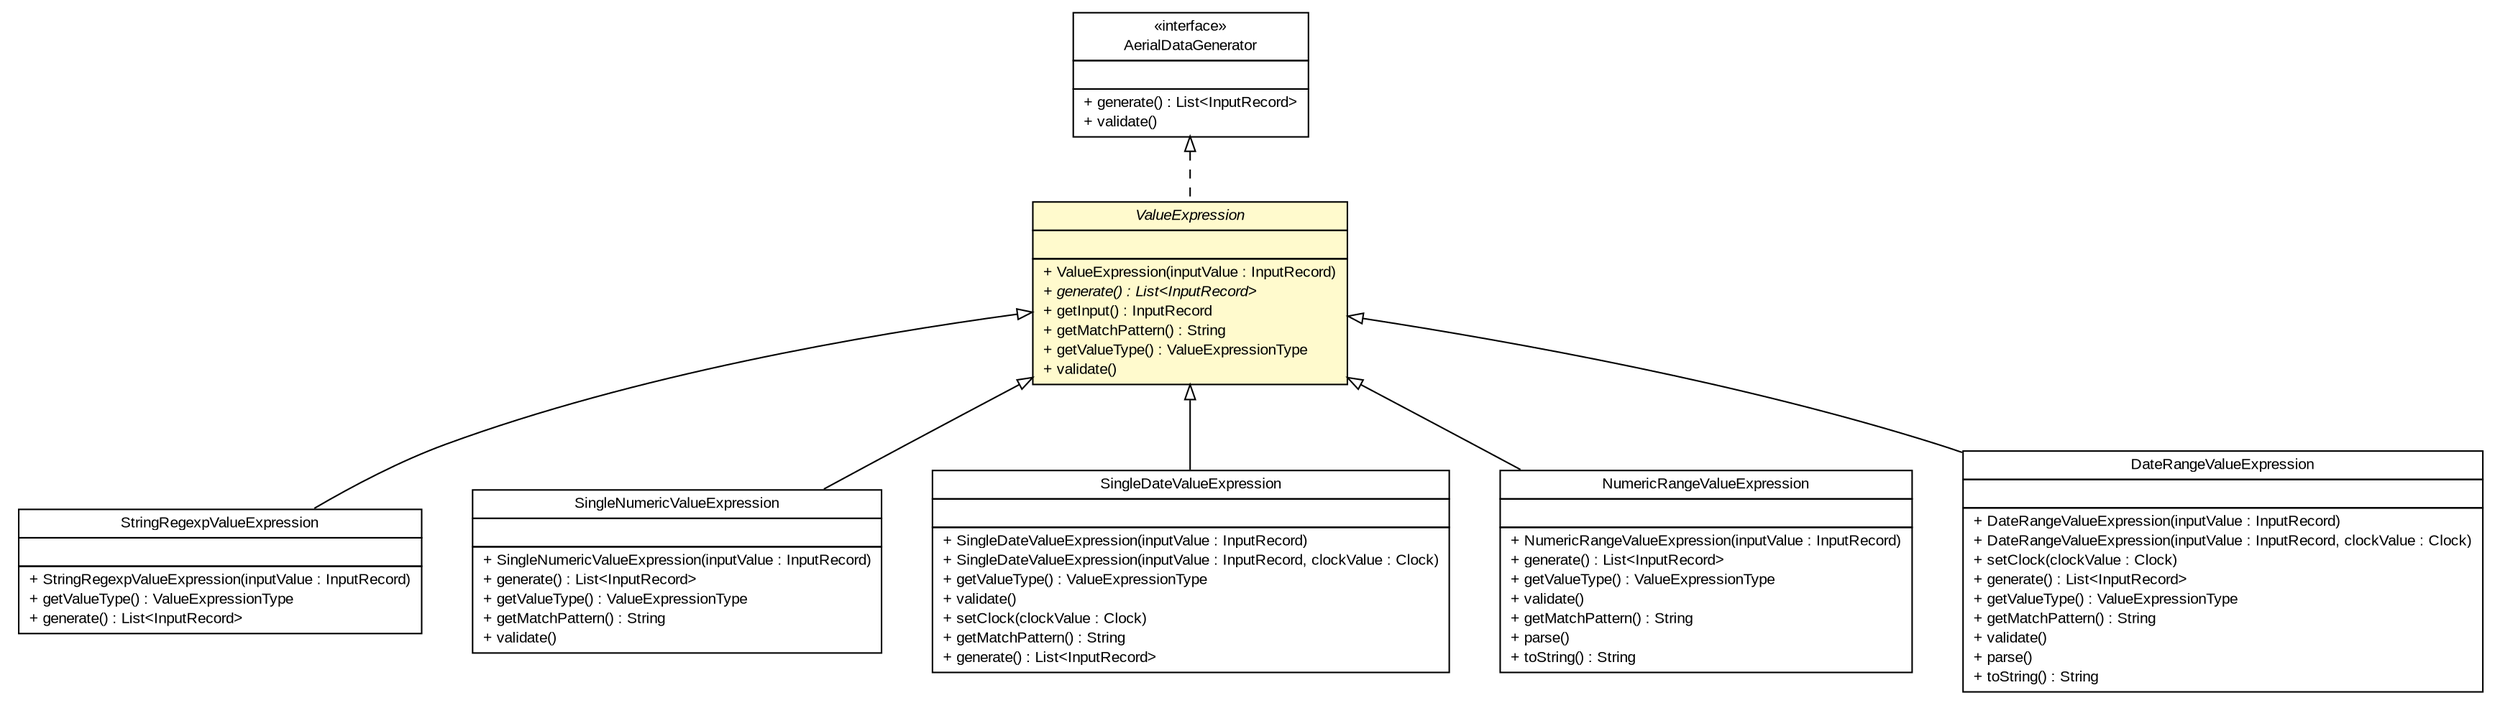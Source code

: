#!/usr/local/bin/dot
#
# Class diagram 
# Generated by UMLGraph version R5_6 (http://www.umlgraph.org/)
#

digraph G {
	edge [fontname="arial",fontsize=10,labelfontname="arial",labelfontsize=10];
	node [fontname="arial",fontsize=10,shape=plaintext];
	nodesep=0.25;
	ranksep=0.5;
	// com.github.mkolisnyk.aerial.AerialDataGenerator
	c2953 [label=<<table title="com.github.mkolisnyk.aerial.AerialDataGenerator" border="0" cellborder="1" cellspacing="0" cellpadding="2" port="p" href="../AerialDataGenerator.html">
		<tr><td><table border="0" cellspacing="0" cellpadding="1">
<tr><td align="center" balign="center"> &#171;interface&#187; </td></tr>
<tr><td align="center" balign="center"> AerialDataGenerator </td></tr>
		</table></td></tr>
		<tr><td><table border="0" cellspacing="0" cellpadding="1">
<tr><td align="left" balign="left">  </td></tr>
		</table></td></tr>
		<tr><td><table border="0" cellspacing="0" cellpadding="1">
<tr><td align="left" balign="left"> + generate() : List&lt;InputRecord&gt; </td></tr>
<tr><td align="left" balign="left"> + validate() </td></tr>
		</table></td></tr>
		</table>>, URL="../AerialDataGenerator.html", fontname="arial", fontcolor="black", fontsize=10.0];
	// com.github.mkolisnyk.aerial.expressions.ValueExpression
	c2983 [label=<<table title="com.github.mkolisnyk.aerial.expressions.ValueExpression" border="0" cellborder="1" cellspacing="0" cellpadding="2" port="p" bgcolor="lemonChiffon" href="./ValueExpression.html">
		<tr><td><table border="0" cellspacing="0" cellpadding="1">
<tr><td align="center" balign="center"><font face="arial italic"> ValueExpression </font></td></tr>
		</table></td></tr>
		<tr><td><table border="0" cellspacing="0" cellpadding="1">
<tr><td align="left" balign="left">  </td></tr>
		</table></td></tr>
		<tr><td><table border="0" cellspacing="0" cellpadding="1">
<tr><td align="left" balign="left"> + ValueExpression(inputValue : InputRecord) </td></tr>
<tr><td align="left" balign="left"><font face="arial italic" point-size="10.0"> + generate() : List&lt;InputRecord&gt; </font></td></tr>
<tr><td align="left" balign="left"> + getInput() : InputRecord </td></tr>
<tr><td align="left" balign="left"> + getMatchPattern() : String </td></tr>
<tr><td align="left" balign="left"> + getValueType() : ValueExpressionType </td></tr>
<tr><td align="left" balign="left"> + validate() </td></tr>
		</table></td></tr>
		</table>>, URL="./ValueExpression.html", fontname="arial", fontcolor="black", fontsize=10.0];
	// com.github.mkolisnyk.aerial.expressions.value.StringRegexpValueExpression
	c2984 [label=<<table title="com.github.mkolisnyk.aerial.expressions.value.StringRegexpValueExpression" border="0" cellborder="1" cellspacing="0" cellpadding="2" port="p" href="./value/StringRegexpValueExpression.html">
		<tr><td><table border="0" cellspacing="0" cellpadding="1">
<tr><td align="center" balign="center"> StringRegexpValueExpression </td></tr>
		</table></td></tr>
		<tr><td><table border="0" cellspacing="0" cellpadding="1">
<tr><td align="left" balign="left">  </td></tr>
		</table></td></tr>
		<tr><td><table border="0" cellspacing="0" cellpadding="1">
<tr><td align="left" balign="left"> + StringRegexpValueExpression(inputValue : InputRecord) </td></tr>
<tr><td align="left" balign="left"> + getValueType() : ValueExpressionType </td></tr>
<tr><td align="left" balign="left"> + generate() : List&lt;InputRecord&gt; </td></tr>
		</table></td></tr>
		</table>>, URL="./value/StringRegexpValueExpression.html", fontname="arial", fontcolor="black", fontsize=10.0];
	// com.github.mkolisnyk.aerial.expressions.value.SingleNumericValueExpression
	c2985 [label=<<table title="com.github.mkolisnyk.aerial.expressions.value.SingleNumericValueExpression" border="0" cellborder="1" cellspacing="0" cellpadding="2" port="p" href="./value/SingleNumericValueExpression.html">
		<tr><td><table border="0" cellspacing="0" cellpadding="1">
<tr><td align="center" balign="center"> SingleNumericValueExpression </td></tr>
		</table></td></tr>
		<tr><td><table border="0" cellspacing="0" cellpadding="1">
<tr><td align="left" balign="left">  </td></tr>
		</table></td></tr>
		<tr><td><table border="0" cellspacing="0" cellpadding="1">
<tr><td align="left" balign="left"> + SingleNumericValueExpression(inputValue : InputRecord) </td></tr>
<tr><td align="left" balign="left"> + generate() : List&lt;InputRecord&gt; </td></tr>
<tr><td align="left" balign="left"> + getValueType() : ValueExpressionType </td></tr>
<tr><td align="left" balign="left"> + getMatchPattern() : String </td></tr>
<tr><td align="left" balign="left"> + validate() </td></tr>
		</table></td></tr>
		</table>>, URL="./value/SingleNumericValueExpression.html", fontname="arial", fontcolor="black", fontsize=10.0];
	// com.github.mkolisnyk.aerial.expressions.value.SingleDateValueExpression
	c2986 [label=<<table title="com.github.mkolisnyk.aerial.expressions.value.SingleDateValueExpression" border="0" cellborder="1" cellspacing="0" cellpadding="2" port="p" href="./value/SingleDateValueExpression.html">
		<tr><td><table border="0" cellspacing="0" cellpadding="1">
<tr><td align="center" balign="center"> SingleDateValueExpression </td></tr>
		</table></td></tr>
		<tr><td><table border="0" cellspacing="0" cellpadding="1">
<tr><td align="left" balign="left">  </td></tr>
		</table></td></tr>
		<tr><td><table border="0" cellspacing="0" cellpadding="1">
<tr><td align="left" balign="left"> + SingleDateValueExpression(inputValue : InputRecord) </td></tr>
<tr><td align="left" balign="left"> + SingleDateValueExpression(inputValue : InputRecord, clockValue : Clock) </td></tr>
<tr><td align="left" balign="left"> + getValueType() : ValueExpressionType </td></tr>
<tr><td align="left" balign="left"> + validate() </td></tr>
<tr><td align="left" balign="left"> + setClock(clockValue : Clock) </td></tr>
<tr><td align="left" balign="left"> + getMatchPattern() : String </td></tr>
<tr><td align="left" balign="left"> + generate() : List&lt;InputRecord&gt; </td></tr>
		</table></td></tr>
		</table>>, URL="./value/SingleDateValueExpression.html", fontname="arial", fontcolor="black", fontsize=10.0];
	// com.github.mkolisnyk.aerial.expressions.value.NumericRangeValueExpression
	c2987 [label=<<table title="com.github.mkolisnyk.aerial.expressions.value.NumericRangeValueExpression" border="0" cellborder="1" cellspacing="0" cellpadding="2" port="p" href="./value/NumericRangeValueExpression.html">
		<tr><td><table border="0" cellspacing="0" cellpadding="1">
<tr><td align="center" balign="center"> NumericRangeValueExpression </td></tr>
		</table></td></tr>
		<tr><td><table border="0" cellspacing="0" cellpadding="1">
<tr><td align="left" balign="left">  </td></tr>
		</table></td></tr>
		<tr><td><table border="0" cellspacing="0" cellpadding="1">
<tr><td align="left" balign="left"> + NumericRangeValueExpression(inputValue : InputRecord) </td></tr>
<tr><td align="left" balign="left"> + generate() : List&lt;InputRecord&gt; </td></tr>
<tr><td align="left" balign="left"> + getValueType() : ValueExpressionType </td></tr>
<tr><td align="left" balign="left"> + validate() </td></tr>
<tr><td align="left" balign="left"> + getMatchPattern() : String </td></tr>
<tr><td align="left" balign="left"> + parse() </td></tr>
<tr><td align="left" balign="left"> + toString() : String </td></tr>
		</table></td></tr>
		</table>>, URL="./value/NumericRangeValueExpression.html", fontname="arial", fontcolor="black", fontsize=10.0];
	// com.github.mkolisnyk.aerial.expressions.value.DateRangeValueExpression
	c2988 [label=<<table title="com.github.mkolisnyk.aerial.expressions.value.DateRangeValueExpression" border="0" cellborder="1" cellspacing="0" cellpadding="2" port="p" href="./value/DateRangeValueExpression.html">
		<tr><td><table border="0" cellspacing="0" cellpadding="1">
<tr><td align="center" balign="center"> DateRangeValueExpression </td></tr>
		</table></td></tr>
		<tr><td><table border="0" cellspacing="0" cellpadding="1">
<tr><td align="left" balign="left">  </td></tr>
		</table></td></tr>
		<tr><td><table border="0" cellspacing="0" cellpadding="1">
<tr><td align="left" balign="left"> + DateRangeValueExpression(inputValue : InputRecord) </td></tr>
<tr><td align="left" balign="left"> + DateRangeValueExpression(inputValue : InputRecord, clockValue : Clock) </td></tr>
<tr><td align="left" balign="left"> + setClock(clockValue : Clock) </td></tr>
<tr><td align="left" balign="left"> + generate() : List&lt;InputRecord&gt; </td></tr>
<tr><td align="left" balign="left"> + getValueType() : ValueExpressionType </td></tr>
<tr><td align="left" balign="left"> + getMatchPattern() : String </td></tr>
<tr><td align="left" balign="left"> + validate() </td></tr>
<tr><td align="left" balign="left"> + parse() </td></tr>
<tr><td align="left" balign="left"> + toString() : String </td></tr>
		</table></td></tr>
		</table>>, URL="./value/DateRangeValueExpression.html", fontname="arial", fontcolor="black", fontsize=10.0];
	//com.github.mkolisnyk.aerial.expressions.ValueExpression implements com.github.mkolisnyk.aerial.AerialDataGenerator
	c2953:p -> c2983:p [dir=back,arrowtail=empty,style=dashed];
	//com.github.mkolisnyk.aerial.expressions.value.StringRegexpValueExpression extends com.github.mkolisnyk.aerial.expressions.ValueExpression
	c2983:p -> c2984:p [dir=back,arrowtail=empty];
	//com.github.mkolisnyk.aerial.expressions.value.SingleNumericValueExpression extends com.github.mkolisnyk.aerial.expressions.ValueExpression
	c2983:p -> c2985:p [dir=back,arrowtail=empty];
	//com.github.mkolisnyk.aerial.expressions.value.SingleDateValueExpression extends com.github.mkolisnyk.aerial.expressions.ValueExpression
	c2983:p -> c2986:p [dir=back,arrowtail=empty];
	//com.github.mkolisnyk.aerial.expressions.value.NumericRangeValueExpression extends com.github.mkolisnyk.aerial.expressions.ValueExpression
	c2983:p -> c2987:p [dir=back,arrowtail=empty];
	//com.github.mkolisnyk.aerial.expressions.value.DateRangeValueExpression extends com.github.mkolisnyk.aerial.expressions.ValueExpression
	c2983:p -> c2988:p [dir=back,arrowtail=empty];
}

